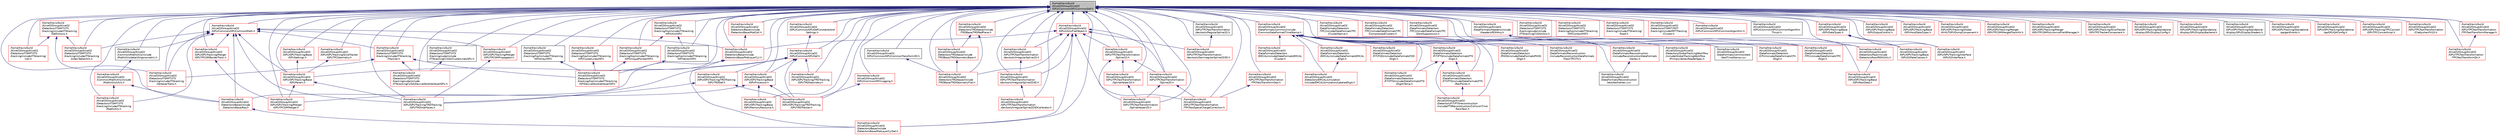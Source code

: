 digraph "/home/travis/build/AliceO2Group/AliceO2/GPU/Common/GPUCommonDef.h"
{
 // INTERACTIVE_SVG=YES
  bgcolor="transparent";
  edge [fontname="Helvetica",fontsize="10",labelfontname="Helvetica",labelfontsize="10"];
  node [fontname="Helvetica",fontsize="10",shape=record];
  Node3 [label="/home/travis/build\l/AliceO2Group/AliceO2\l/GPU/Common/GPUCommonDef.h",height=0.2,width=0.4,color="black", fillcolor="grey75", style="filled", fontcolor="black"];
  Node3 -> Node4 [dir="back",color="midnightblue",fontsize="10",style="solid",fontname="Helvetica"];
  Node4 [label="/home/travis/build\l/AliceO2Group/AliceO2\l/Common/MathUtils/include\l/MathUtils/detail/trigonometric.h",height=0.2,width=0.4,color="black",URL="$dd/d7d/trigonometric_8h.html"];
  Node4 -> Node5 [dir="back",color="midnightblue",fontsize="10",style="solid",fontname="Helvetica"];
  Node5 [label="/home/travis/build\l/AliceO2Group/AliceO2\l/Common/MathUtils/include\l/MathUtils/Utils.h",height=0.2,width=0.4,color="red",URL="$d9/d52/Common_2MathUtils_2include_2MathUtils_2Utils_8h.html"];
  Node5 -> Node478 [dir="back",color="midnightblue",fontsize="10",style="solid",fontname="Helvetica"];
  Node478 [label="/home/travis/build\l/AliceO2Group/AliceO2\l/Detectors/Base/include\l/DetectorsBase/Ray.h",height=0.2,width=0.4,color="red",URL="$d4/d1b/Ray_8h.html"];
  Node478 -> Node479 [dir="back",color="midnightblue",fontsize="10",style="solid",fontname="Helvetica"];
  Node479 [label="/home/travis/build\l/AliceO2Group/AliceO2\l/Detectors/Base/include\l/DetectorsBase/MatLayerCylSet.h",height=0.2,width=0.4,color="red",URL="$d9/da9/MatLayerCylSet_8h.html",tooltip="Declarations for the wrapper for the set of cylindrical material layers. "];
  Node5 -> Node482 [dir="back",color="midnightblue",fontsize="10",style="solid",fontname="Helvetica"];
  Node482 [label="/home/travis/build\l/AliceO2Group/AliceO2\l/Detectors/ITSMFT/ITS\l/tracking/include/ITStracking\l/MathUtils.h",height=0.2,width=0.4,color="red",URL="$dc/d3e/MathUtils_8h.html"];
  Node3 -> Node605 [dir="back",color="midnightblue",fontsize="10",style="solid",fontname="Helvetica"];
  Node605 [label="/home/travis/build\l/AliceO2Group/AliceO2\l/DataFormats/common/include\l/CommonDataFormat/TimeStamp.h",height=0.2,width=0.4,color="red",URL="$df/d5d/common_2include_2CommonDataFormat_2TimeStamp_8h.html"];
  Node605 -> Node606 [dir="back",color="midnightblue",fontsize="10",style="solid",fontname="Helvetica"];
  Node606 [label="/home/travis/build\l/AliceO2Group/AliceO2\l/DataFormats/common/test\l/testTimeStamp.cxx",height=0.2,width=0.4,color="black",URL="$db/d8c/common_2test_2testTimeStamp_8cxx.html"];
  Node605 -> Node607 [dir="back",color="midnightblue",fontsize="10",style="solid",fontname="Helvetica"];
  Node607 [label="/home/travis/build\l/AliceO2Group/AliceO2\l/DataFormats/Detectors\l/CPV/include/DataFormatsCPV\l/Digit.h",height=0.2,width=0.4,color="red",URL="$de/dfb/DataFormats_2Detectors_2CPV_2include_2DataFormatsCPV_2Digit_8h.html"];
  Node605 -> Node622 [dir="back",color="midnightblue",fontsize="10",style="solid",fontname="Helvetica"];
  Node622 [label="/home/travis/build\l/AliceO2Group/AliceO2\l/DataFormats/Detectors\l/EMCAL/include/DataFormatsEMCAL\l/Cluster.h",height=0.2,width=0.4,color="red",URL="$dc/d27/DataFormats_2Detectors_2EMCAL_2include_2DataFormatsEMCAL_2Cluster_8h.html"];
  Node605 -> Node637 [dir="back",color="midnightblue",fontsize="10",style="solid",fontname="Helvetica"];
  Node637 [label="/home/travis/build\l/AliceO2Group/AliceO2\l/DataFormats/Detectors\l/EMCAL/include/DataFormatsEMCAL\l/Digit.h",height=0.2,width=0.4,color="red",URL="$d3/d6e/DataFormats_2Detectors_2EMCAL_2include_2DataFormatsEMCAL_2Digit_8h.html"];
  Node637 -> Node645 [dir="back",color="midnightblue",fontsize="10",style="solid",fontname="Helvetica"];
  Node645 [label="/home/travis/build\l/AliceO2Group/AliceO2\l/Detectors/EMCAL/simulation\l/include/EMCALSimulation/LabeledDigit.h",height=0.2,width=0.4,color="red",URL="$d2/d41/LabeledDigit_8h.html"];
  Node605 -> Node653 [dir="back",color="midnightblue",fontsize="10",style="solid",fontname="Helvetica"];
  Node653 [label="/home/travis/build\l/AliceO2Group/AliceO2\l/DataFormats/Detectors\l/FIT/FDD/include/DataFormatsFDD\l/Digit.h",height=0.2,width=0.4,color="red",URL="$d9/dc4/DataFormats_2Detectors_2FIT_2FDD_2include_2DataFormatsFDD_2Digit_8h.html"];
  Node605 -> Node664 [dir="back",color="midnightblue",fontsize="10",style="solid",fontname="Helvetica"];
  Node664 [label="/home/travis/build\l/AliceO2Group/AliceO2\l/DataFormats/Detectors\l/FIT/FT0/include/DataFormatsFT0\l/Digit.h",height=0.2,width=0.4,color="red",URL="$d0/d0a/DataFormats_2Detectors_2FIT_2FT0_2include_2DataFormatsFT0_2Digit_8h.html"];
  Node664 -> Node665 [dir="back",color="midnightblue",fontsize="10",style="solid",fontname="Helvetica"];
  Node665 [label="/home/travis/build\l/AliceO2Group/AliceO2\l/DataFormats/Detectors\l/FIT/FT0/include/DataFormatsFT0\l/DigitsTemp.h",height=0.2,width=0.4,color="red",URL="$d5/d65/DigitsTemp_8h.html"];
  Node664 -> Node685 [dir="back",color="midnightblue",fontsize="10",style="solid",fontname="Helvetica"];
  Node685 [label="/home/travis/build\l/AliceO2Group/AliceO2\l/DataFormats/Detectors\l/FIT/FT0/include/DataFormatsFT0\l/RecPoints.h",height=0.2,width=0.4,color="red",URL="$d4/d57/RecPoints_8h.html",tooltip="Definition of the FIT RecPoints class. "];
  Node685 -> Node687 [dir="back",color="midnightblue",fontsize="10",style="solid",fontname="Helvetica"];
  Node687 [label="/home/travis/build\l/AliceO2Group/AliceO2\l/Detectors/FIT/FT0/reconstruction\l/include/FT0Reconstruction/CollisionTime\lRecoTask.h",height=0.2,width=0.4,color="red",URL="$d1/d6c/CollisionTimeRecoTask_8h.html",tooltip="Definition of the FDD reconstruction. "];
  Node664 -> Node687 [dir="back",color="midnightblue",fontsize="10",style="solid",fontname="Helvetica"];
  Node605 -> Node665 [dir="back",color="midnightblue",fontsize="10",style="solid",fontname="Helvetica"];
  Node605 -> Node685 [dir="back",color="midnightblue",fontsize="10",style="solid",fontname="Helvetica"];
  Node605 -> Node701 [dir="back",color="midnightblue",fontsize="10",style="solid",fontname="Helvetica"];
  Node701 [label="/home/travis/build\l/AliceO2Group/AliceO2\l/DataFormats/Detectors\l/PHOS/include/DataFormatsPHOS\l/Digit.h",height=0.2,width=0.4,color="red",URL="$d3/d98/DataFormats_2Detectors_2PHOS_2include_2DataFormatsPHOS_2Digit_8h.html"];
  Node605 -> Node717 [dir="back",color="midnightblue",fontsize="10",style="solid",fontname="Helvetica"];
  Node717 [label="/home/travis/build\l/AliceO2Group/AliceO2\l/DataFormats/Detectors\l/TPC/include/DataFormatsTPC\l/Digit.h",height=0.2,width=0.4,color="red",URL="$d3/d7d/DataFormats_2Detectors_2TPC_2include_2DataFormatsTPC_2Digit_8h.html"];
  Node605 -> Node142 [dir="back",color="midnightblue",fontsize="10",style="solid",fontname="Helvetica"];
  Node142 [label="/home/travis/build\l/AliceO2Group/AliceO2\l/DataFormats/Reconstruction\l/include/ReconstructionDataFormats\l/TrackTPCITS.h",height=0.2,width=0.4,color="red",URL="$d5/d1e/TrackTPCITS_8h.html",tooltip="Result of refitting TPC-ITS matched track. "];
  Node605 -> Node756 [dir="back",color="midnightblue",fontsize="10",style="solid",fontname="Helvetica"];
  Node756 [label="/home/travis/build\l/AliceO2Group/AliceO2\l/DataFormats/Reconstruction\l/include/ReconstructionDataFormats\l/Vertex.h",height=0.2,width=0.4,color="red",URL="$d3/d6f/DataFormats_2Reconstruction_2include_2ReconstructionDataFormats_2Vertex_8h.html"];
  Node756 -> Node763 [dir="back",color="midnightblue",fontsize="10",style="solid",fontname="Helvetica"];
  Node763 [label="/home/travis/build\l/AliceO2Group/AliceO2\l/DataFormats/Reconstruction\l/test/testVertex.cxx",height=0.2,width=0.4,color="black",URL="$db/d23/testVertex_8cxx.html"];
  Node605 -> Node763 [dir="back",color="midnightblue",fontsize="10",style="solid",fontname="Helvetica"];
  Node605 -> Node645 [dir="back",color="midnightblue",fontsize="10",style="solid",fontname="Helvetica"];
  Node605 -> Node687 [dir="back",color="midnightblue",fontsize="10",style="solid",fontname="Helvetica"];
  Node605 -> Node759 [dir="back",color="midnightblue",fontsize="10",style="solid",fontname="Helvetica"];
  Node759 [label="/home/travis/build\l/AliceO2Group/AliceO2\l/Detectors/GlobalTrackingWorkflow\l/include/GlobalTrackingWorkflow\l/PrimaryVertexReaderSpec.h",height=0.2,width=0.4,color="red",URL="$d3/d93/PrimaryVertexReaderSpec_8h.html"];
  Node3 -> Node774 [dir="back",color="midnightblue",fontsize="10",style="solid",fontname="Helvetica"];
  Node774 [label="/home/travis/build\l/AliceO2Group/AliceO2\l/DataFormats/Detectors\l/TPC/include/DataFormatsTPC\l/ClusterNative.h",height=0.2,width=0.4,color="red",URL="$de/dcd/ClusterNative_8h.html",tooltip="Class of a TPC cluster in TPC-native coordinates (row, time) "];
  Node3 -> Node785 [dir="back",color="midnightblue",fontsize="10",style="solid",fontname="Helvetica"];
  Node785 [label="/home/travis/build\l/AliceO2Group/AliceO2\l/DataFormats/Detectors\l/TPC/include/DataFormatsTPC\l/CompressedClusters.h",height=0.2,width=0.4,color="red",URL="$d2/d7d/CompressedClusters_8h.html",tooltip="Container to store compressed TPC cluster data. "];
  Node3 -> Node717 [dir="back",color="midnightblue",fontsize="10",style="solid",fontname="Helvetica"];
  Node3 -> Node790 [dir="back",color="midnightblue",fontsize="10",style="solid",fontname="Helvetica"];
  Node790 [label="/home/travis/build\l/AliceO2Group/AliceO2\l/DataFormats/Detectors\l/TPC/include/DataFormatsTPC\l/ZeroSuppression.h",height=0.2,width=0.4,color="red",URL="$dd/d04/ZeroSuppression_8h.html",tooltip="Definitions of TPC Zero Suppression Data Headers. "];
  Node3 -> Node800 [dir="back",color="midnightblue",fontsize="10",style="solid",fontname="Helvetica"];
  Node800 [label="/home/travis/build\l/AliceO2Group/AliceO2\l/DataFormats/Headers/include\l/Headers/RDHAny.h",height=0.2,width=0.4,color="red",URL="$d6/d89/RDHAny_8h.html"];
  Node800 -> Node814 [dir="back",color="midnightblue",fontsize="10",style="solid",fontname="Helvetica"];
  Node814 [label="/home/travis/build\l/AliceO2Group/AliceO2\l/Detectors/Raw/include\l/DetectorsRaw/RDHUtils.h",height=0.2,width=0.4,color="red",URL="$d6/dec/Raw_2include_2DetectorsRaw_2RDHUtils_8h.html"];
  Node814 -> Node910 [dir="back",color="midnightblue",fontsize="10",style="solid",fontname="Helvetica"];
  Node910 [label="/home/travis/build\l/AliceO2Group/AliceO2\l/GPU/GPUTracking/Base\l/GPURawData.h",height=0.2,width=0.4,color="red",URL="$d4/dbe/GPURawData_8h.html"];
  Node3 -> Node911 [dir="back",color="midnightblue",fontsize="10",style="solid",fontname="Helvetica"];
  Node911 [label="/home/travis/build\l/AliceO2Group/AliceO2\l/Detectors/Base/include\l/DetectorsBase/MatCell.h",height=0.2,width=0.4,color="red",URL="$db/dba/MatCell_8h.html",tooltip="Declarations for material properties of the cell (voxel) "];
  Node911 -> Node912 [dir="back",color="midnightblue",fontsize="10",style="solid",fontname="Helvetica"];
  Node912 [label="/home/travis/build\l/AliceO2Group/AliceO2\l/Detectors/Base/include\l/DetectorsBase/MatLayerCyl.h",height=0.2,width=0.4,color="red",URL="$da/df3/MatLayerCyl_8h.html",tooltip="Declarations for single cylindrical material layer class. "];
  Node912 -> Node479 [dir="back",color="midnightblue",fontsize="10",style="solid",fontname="Helvetica"];
  Node912 -> Node478 [dir="back",color="midnightblue",fontsize="10",style="solid",fontname="Helvetica"];
  Node3 -> Node912 [dir="back",color="midnightblue",fontsize="10",style="solid",fontname="Helvetica"];
  Node3 -> Node479 [dir="back",color="midnightblue",fontsize="10",style="solid",fontname="Helvetica"];
  Node3 -> Node478 [dir="back",color="midnightblue",fontsize="10",style="solid",fontname="Helvetica"];
  Node3 -> Node493 [dir="back",color="midnightblue",fontsize="10",style="solid",fontname="Helvetica"];
  Node493 [label="/home/travis/build\l/AliceO2Group/AliceO2\l/Detectors/ITSMFT/ITS\l/tracking/cuda/include\l/ITStrackingCUDA/ClusterLinesGPU.h",height=0.2,width=0.4,color="black",URL="$d1/d4c/ClusterLinesGPU_8h.html",tooltip="GPU-compliant version of ClusterLines, for the moment separated, might create a common traits for Clu..."];
  Node493 -> Node487 [dir="back",color="midnightblue",fontsize="10",style="solid",fontname="Helvetica"];
  Node487 [label="/home/travis/build\l/AliceO2Group/AliceO2\l/Detectors/ITSMFT/ITS\l/tracking/cuda/include\l/ITStrackingCUDA/DeviceStoreVertexerGPU.h",height=0.2,width=0.4,color="red",URL="$dc/d8a/DeviceStoreVertexerGPU_8h.html"];
  Node3 -> Node487 [dir="back",color="midnightblue",fontsize="10",style="solid",fontname="Helvetica"];
  Node3 -> Node913 [dir="back",color="midnightblue",fontsize="10",style="solid",fontname="Helvetica"];
  Node913 [label="/home/travis/build\l/AliceO2Group/AliceO2\l/Detectors/ITSMFT/ITS\l/tracking/cuda/include\l/ITStrackingCUDA/Utils.h",height=0.2,width=0.4,color="red",URL="$d8/def/Detectors_2ITSMFT_2ITS_2tracking_2cuda_2include_2ITStrackingCUDA_2Utils_8h.html"];
  Node3 -> Node916 [dir="back",color="midnightblue",fontsize="10",style="solid",fontname="Helvetica"];
  Node916 [label="/home/travis/build\l/AliceO2Group/AliceO2\l/Detectors/ITSMFT/ITS\l/tracking/hip/include/ITStracking\lHIP/ArrayHIP.h",height=0.2,width=0.4,color="black",URL="$de/d49/ArrayHIP_8h.html"];
  Node916 -> Node489 [dir="back",color="midnightblue",fontsize="10",style="solid",fontname="Helvetica"];
  Node489 [label="/home/travis/build\l/AliceO2Group/AliceO2\l/Detectors/ITSMFT/ITS\l/tracking/hip/include/ITStracking\lHIP/DeviceStoreVertexerHIP.h",height=0.2,width=0.4,color="red",URL="$d4/d1e/DeviceStoreVertexerHIP_8h.html",tooltip="This class serves as memory interface for GPU vertexer. It will access needed data structures from de..."];
  Node3 -> Node494 [dir="back",color="midnightblue",fontsize="10",style="solid",fontname="Helvetica"];
  Node494 [label="/home/travis/build\l/AliceO2Group/AliceO2\l/Detectors/ITSMFT/ITS\l/tracking/hip/include/ITStracking\lHIP/ClusterLinesHIP.h",height=0.2,width=0.4,color="red",URL="$d2/dc8/ClusterLinesHIP_8h.html",tooltip="GPU-compliant version of ClusterLines, for the moment separated, might create a common traits for Clu..."];
  Node494 -> Node489 [dir="back",color="midnightblue",fontsize="10",style="solid",fontname="Helvetica"];
  Node3 -> Node917 [dir="back",color="midnightblue",fontsize="10",style="solid",fontname="Helvetica"];
  Node917 [label="/home/travis/build\l/AliceO2Group/AliceO2\l/Detectors/ITSMFT/ITS\l/tracking/hip/include/ITStracking\lHIP/ContextHIP.h",height=0.2,width=0.4,color="red",URL="$d6/dea/ContextHIP_8h.html"];
  Node3 -> Node489 [dir="back",color="midnightblue",fontsize="10",style="solid",fontname="Helvetica"];
  Node3 -> Node920 [dir="back",color="midnightblue",fontsize="10",style="solid",fontname="Helvetica"];
  Node920 [label="/home/travis/build\l/AliceO2Group/AliceO2\l/Detectors/ITSMFT/ITS\l/tracking/hip/include/ITStracking\lHIP/UniquePointerHIP.h",height=0.2,width=0.4,color="red",URL="$d1/d7c/UniquePointerHIP_8h.html"];
  Node920 -> Node489 [dir="back",color="midnightblue",fontsize="10",style="solid",fontname="Helvetica"];
  Node3 -> Node921 [dir="back",color="midnightblue",fontsize="10",style="solid",fontname="Helvetica"];
  Node921 [label="/home/travis/build\l/AliceO2Group/AliceO2\l/Detectors/ITSMFT/ITS\l/tracking/hip/include/ITStracking\lHIP/UtilsHIP.h",height=0.2,width=0.4,color="red",URL="$d8/d28/UtilsHIP_8h.html"];
  Node921 -> Node920 [dir="back",color="midnightblue",fontsize="10",style="solid",fontname="Helvetica"];
  Node921 -> Node922 [dir="back",color="midnightblue",fontsize="10",style="solid",fontname="Helvetica"];
  Node922 [label="/home/travis/build\l/AliceO2Group/AliceO2\l/Detectors/ITSMFT/ITS\l/tracking/hip/include/ITStracking\lHIP/VectorHIP.h",height=0.2,width=0.4,color="black",URL="$dd/dda/VectorHIP_8h.html"];
  Node922 -> Node489 [dir="back",color="midnightblue",fontsize="10",style="solid",fontname="Helvetica"];
  Node3 -> Node922 [dir="back",color="midnightblue",fontsize="10",style="solid",fontname="Helvetica"];
  Node3 -> Node923 [dir="back",color="midnightblue",fontsize="10",style="solid",fontname="Helvetica"];
  Node923 [label="/home/travis/build\l/AliceO2Group/AliceO2\l/Detectors/ITSMFT/ITS\l/tracking/include/ITStracking/\lCell.h",height=0.2,width=0.4,color="red",URL="$d3/d78/Detectors_2ITSMFT_2ITS_2tracking_2include_2ITStracking_2Cell_8h.html"];
  Node3 -> Node924 [dir="back",color="midnightblue",fontsize="10",style="solid",fontname="Helvetica"];
  Node924 [label="/home/travis/build\l/AliceO2Group/AliceO2\l/Detectors/ITSMFT/ITS\l/tracking/include/ITStracking\l/Definitions.h",height=0.2,width=0.4,color="red",URL="$df/d3d/Definitions_8h.html"];
  Node924 -> Node923 [dir="back",color="midnightblue",fontsize="10",style="solid",fontname="Helvetica"];
  Node924 -> Node932 [dir="back",color="midnightblue",fontsize="10",style="solid",fontname="Helvetica"];
  Node932 [label="/home/travis/build\l/AliceO2Group/AliceO2\l/Detectors/ITSMFT/ITS\l/tracking/include/ITStracking\l/IndexTableUtils.h",height=0.2,width=0.4,color="red",URL="$dc/ddf/ITS_2tracking_2include_2ITStracking_2IndexTableUtils_8h.html"];
  Node924 -> Node498 [dir="back",color="midnightblue",fontsize="10",style="solid",fontname="Helvetica"];
  Node498 [label="/home/travis/build\l/AliceO2Group/AliceO2\l/Detectors/ITSMFT/ITS\l/tracking/include/ITStracking\l/VertexerTraits.h",height=0.2,width=0.4,color="red",URL="$d2/dd6/VertexerTraits_8h.html",tooltip="Class to compute the primary vertex in ITS from tracklets. "];
  Node3 -> Node932 [dir="back",color="midnightblue",fontsize="10",style="solid",fontname="Helvetica"];
  Node3 -> Node482 [dir="back",color="midnightblue",fontsize="10",style="solid",fontname="Helvetica"];
  Node3 -> Node934 [dir="back",color="midnightblue",fontsize="10",style="solid",fontname="Helvetica"];
  Node934 [label="/home/travis/build\l/AliceO2Group/AliceO2\l/Detectors/ITSMFT/ITS\l/tracking/include/ITStracking/\lRoad.h",height=0.2,width=0.4,color="red",URL="$d4/d5a/ITS_2tracking_2include_2ITStracking_2Road_8h.html"];
  Node3 -> Node504 [dir="back",color="midnightblue",fontsize="10",style="solid",fontname="Helvetica"];
  Node504 [label="/home/travis/build\l/AliceO2Group/AliceO2\l/Detectors/ITSMFT/ITS\l/tracking/include/ITStracking\l/Tracklet.h",height=0.2,width=0.4,color="red",URL="$d8/db3/ITSMFT_2ITS_2tracking_2include_2ITStracking_2Tracklet_8h.html"];
  Node504 -> Node487 [dir="back",color="midnightblue",fontsize="10",style="solid",fontname="Helvetica"];
  Node504 -> Node489 [dir="back",color="midnightblue",fontsize="10",style="solid",fontname="Helvetica"];
  Node504 -> Node498 [dir="back",color="midnightblue",fontsize="10",style="solid",fontname="Helvetica"];
  Node3 -> Node498 [dir="back",color="midnightblue",fontsize="10",style="solid",fontname="Helvetica"];
  Node3 -> Node197 [dir="back",color="midnightblue",fontsize="10",style="solid",fontname="Helvetica"];
  Node197 [label="/home/travis/build\l/AliceO2Group/AliceO2\l/Detectors/ITSMFT/MFT\l/tracking/include/MFTTracking\l/Cluster.h",height=0.2,width=0.4,color="red",URL="$d5/df9/Detectors_2ITSMFT_2MFT_2tracking_2include_2MFTTracking_2Cluster_8h.html"];
  Node3 -> Node814 [dir="back",color="midnightblue",fontsize="10",style="solid",fontname="Helvetica"];
  Node3 -> Node937 [dir="back",color="midnightblue",fontsize="10",style="solid",fontname="Helvetica"];
  Node937 [label="/home/travis/build\l/AliceO2Group/AliceO2\l/Detectors/TRD/base/include\l/TRDBase/TRDGeometryBase.h",height=0.2,width=0.4,color="red",URL="$d8/dad/TRDGeometryBase_8h.html"];
  Node937 -> Node938 [dir="back",color="midnightblue",fontsize="10",style="solid",fontname="Helvetica"];
  Node938 [label="/home/travis/build\l/AliceO2Group/AliceO2\l/Detectors/TRD/base/include\l/TRDBase/TRDGeometryFlat.h",height=0.2,width=0.4,color="red",URL="$d3/d35/TRDGeometryFlat_8h.html"];
  Node3 -> Node938 [dir="back",color="midnightblue",fontsize="10",style="solid",fontname="Helvetica"];
  Node3 -> Node940 [dir="back",color="midnightblue",fontsize="10",style="solid",fontname="Helvetica"];
  Node940 [label="/home/travis/build\l/AliceO2Group/AliceO2\l/Detectors/TRD/base/include\l/TRDBase/TRDPadPlane.h",height=0.2,width=0.4,color="red",URL="$de/df3/TRDPadPlane_8h.html"];
  Node940 -> Node937 [dir="back",color="midnightblue",fontsize="10",style="solid",fontname="Helvetica"];
  Node940 -> Node938 [dir="back",color="midnightblue",fontsize="10",style="solid",fontname="Helvetica"];
  Node3 -> Node942 [dir="back",color="midnightblue",fontsize="10",style="solid",fontname="Helvetica"];
  Node942 [label="/home/travis/build\l/AliceO2Group/AliceO2\l/GPU/Common/GPUCommonAlgorithm.h",height=0.2,width=0.4,color="red",URL="$dd/d0b/GPUCommonAlgorithm_8h.html"];
  Node3 -> Node952 [dir="back",color="midnightblue",fontsize="10",style="solid",fontname="Helvetica"];
  Node952 [label="/home/travis/build\l/AliceO2Group/AliceO2\l/GPU/Common/GPUCommonAlgorithm\lThrust.h",height=0.2,width=0.4,color="black",URL="$d0/d79/GPUCommonAlgorithmThrust_8h.html"];
  Node3 -> Node953 [dir="back",color="midnightblue",fontsize="10",style="solid",fontname="Helvetica"];
  Node953 [label="/home/travis/build\l/AliceO2Group/AliceO2\l/GPU/Common/GPUCommonMath.h",height=0.2,width=0.4,color="red",URL="$d6/da2/GPUCommonMath_8h.html"];
  Node953 -> Node4 [dir="back",color="midnightblue",fontsize="10",style="solid",fontname="Helvetica"];
  Node953 -> Node912 [dir="back",color="midnightblue",fontsize="10",style="solid",fontname="Helvetica"];
  Node953 -> Node478 [dir="back",color="midnightblue",fontsize="10",style="solid",fontname="Helvetica"];
  Node953 -> Node932 [dir="back",color="midnightblue",fontsize="10",style="solid",fontname="Helvetica"];
  Node953 -> Node482 [dir="back",color="midnightblue",fontsize="10",style="solid",fontname="Helvetica"];
  Node953 -> Node504 [dir="back",color="midnightblue",fontsize="10",style="solid",fontname="Helvetica"];
  Node953 -> Node498 [dir="back",color="midnightblue",fontsize="10",style="solid",fontname="Helvetica"];
  Node953 -> Node954 [dir="back",color="midnightblue",fontsize="10",style="solid",fontname="Helvetica"];
  Node954 [label="/home/travis/build\l/AliceO2Group/AliceO2\l/GPU/GPUTracking/Base\l/GPUParam.h",height=0.2,width=0.4,color="red",URL="$df/d13/GPUParam_8h.html"];
  Node954 -> Node1041 [dir="back",color="midnightblue",fontsize="10",style="solid",fontname="Helvetica"];
  Node1041 [label="/home/travis/build\l/AliceO2Group/AliceO2\l/GPU/GPUTracking/Merger\l/GPUTPCGMMerger.h",height=0.2,width=0.4,color="red",URL="$d4/dcf/GPUTPCGMMerger_8h.html"];
  Node954 -> Node1045 [dir="back",color="midnightblue",fontsize="10",style="solid",fontname="Helvetica"];
  Node1045 [label="/home/travis/build\l/AliceO2Group/AliceO2\l/GPU/GPUTracking/TRDTracking\l/GPUTRDInterfaces.h",height=0.2,width=0.4,color="red",URL="$df/d77/GPUTRDInterfaces_8h.html"];
  Node953 -> Node1050 [dir="back",color="midnightblue",fontsize="10",style="solid",fontname="Helvetica"];
  Node1050 [label="/home/travis/build\l/AliceO2Group/AliceO2\l/GPU/GPUTracking/Merger\l/GPUTPCGMBorderTrack.h",height=0.2,width=0.4,color="red",URL="$d8/dd4/GPUTPCGMBorderTrack_8h.html"];
  Node1050 -> Node1041 [dir="back",color="midnightblue",fontsize="10",style="solid",fontname="Helvetica"];
  Node953 -> Node1059 [dir="back",color="midnightblue",fontsize="10",style="solid",fontname="Helvetica"];
  Node1059 [label="/home/travis/build\l/AliceO2Group/AliceO2\l/GPU/GPUTracking/Merger\l/GPUTPCGMPropagator.h",height=0.2,width=0.4,color="red",URL="$d0/dd8/GPUTPCGMPropagator_8h.html"];
  Node1059 -> Node1045 [dir="back",color="midnightblue",fontsize="10",style="solid",fontname="Helvetica"];
  Node953 -> Node1045 [dir="back",color="midnightblue",fontsize="10",style="solid",fontname="Helvetica"];
  Node3 -> Node1084 [dir="back",color="midnightblue",fontsize="10",style="solid",fontname="Helvetica"];
  Node1084 [label="/home/travis/build\l/AliceO2Group/AliceO2\l/GPU/Common/GPUCommonTransform3D.h",height=0.2,width=0.4,color="black",URL="$d0/d53/GPUCommonTransform3D_8h.html"];
  Node1084 -> Node938 [dir="back",color="midnightblue",fontsize="10",style="solid",fontname="Helvetica"];
  Node3 -> Node1085 [dir="back",color="midnightblue",fontsize="10",style="solid",fontname="Helvetica"];
  Node1085 [label="/home/travis/build\l/AliceO2Group/AliceO2\l/GPU/Common/GPUDef.h",height=0.2,width=0.4,color="red",URL="$d2/d6d/GPUDef_8h.html"];
  Node1085 -> Node954 [dir="back",color="midnightblue",fontsize="10",style="solid",fontname="Helvetica"];
  Node1085 -> Node1087 [dir="back",color="midnightblue",fontsize="10",style="solid",fontname="Helvetica"];
  Node1087 [label="/home/travis/build\l/AliceO2Group/AliceO2\l/GPU/GPUTracking/Base\l/GPUProcessor.h",height=0.2,width=0.4,color="red",URL="$d6/d57/GPUProcessor_8h.html"];
  Node1087 -> Node1088 [dir="back",color="midnightblue",fontsize="10",style="solid",fontname="Helvetica"];
  Node1088 [label="/home/travis/build\l/AliceO2Group/AliceO2\l/GPU/GPUTracking/Base\l/GPUMemoryResource.h",height=0.2,width=0.4,color="red",URL="$d5/da6/GPUMemoryResource_8h.html"];
  Node1087 -> Node1041 [dir="back",color="midnightblue",fontsize="10",style="solid",fontname="Helvetica"];
  Node1087 -> Node1048 [dir="back",color="midnightblue",fontsize="10",style="solid",fontname="Helvetica"];
  Node1048 [label="/home/travis/build\l/AliceO2Group/AliceO2\l/GPU/GPUTracking/TRDTracking\l/GPUTRDTracker.h",height=0.2,width=0.4,color="red",URL="$dd/d44/GPUTRDTracker_8h.html",tooltip="Online TRD tracker based on extrapolated TPC tracks. "];
  Node1085 -> Node1130 [dir="back",color="midnightblue",fontsize="10",style="solid",fontname="Helvetica"];
  Node1130 [label="/home/travis/build\l/AliceO2Group/AliceO2\l/GPU/GPUTracking/TRDTracking\l/GPUTRDGeometry.h",height=0.2,width=0.4,color="red",URL="$d6/d05/GPUTRDGeometry_8h.html"];
  Node1085 -> Node1045 [dir="back",color="midnightblue",fontsize="10",style="solid",fontname="Helvetica"];
  Node1085 -> Node1048 [dir="back",color="midnightblue",fontsize="10",style="solid",fontname="Helvetica"];
  Node3 -> Node1134 [dir="back",color="midnightblue",fontsize="10",style="solid",fontname="Helvetica"];
  Node1134 [label="/home/travis/build\l/AliceO2Group/AliceO2\l/GPU/Common/GPUDefConstantsAnd\lSettings.h",height=0.2,width=0.4,color="red",URL="$d2/d37/GPUDefConstantsAndSettings_8h.html"];
  Node1134 -> Node1085 [dir="back",color="midnightblue",fontsize="10",style="solid",fontname="Helvetica"];
  Node3 -> Node1152 [dir="back",color="midnightblue",fontsize="10",style="solid",fontname="Helvetica"];
  Node1152 [label="/home/travis/build\l/AliceO2Group/AliceO2\l/GPU/Common/GPULogging.h",height=0.2,width=0.4,color="red",URL="$df/ddc/GPULogging_8h.html"];
  Node1152 -> Node1048 [dir="back",color="midnightblue",fontsize="10",style="solid",fontname="Helvetica"];
  Node3 -> Node954 [dir="back",color="midnightblue",fontsize="10",style="solid",fontname="Helvetica"];
  Node3 -> Node1140 [dir="back",color="midnightblue",fontsize="10",style="solid",fontname="Helvetica"];
  Node1140 [label="/home/travis/build\l/AliceO2Group/AliceO2\l/GPU/GPUTracking/Base\l/GPUSettings.h",height=0.2,width=0.4,color="red",URL="$dd/dc6/GPUSettings_8h.html"];
  Node1140 -> Node954 [dir="back",color="midnightblue",fontsize="10",style="solid",fontname="Helvetica"];
  Node3 -> Node1162 [dir="back",color="midnightblue",fontsize="10",style="solid",fontname="Helvetica"];
  Node1162 [label="/home/travis/build\l/AliceO2Group/AliceO2\l/GPU/GPUTracking/Base\l/GPUDataTypes.h",height=0.2,width=0.4,color="red",URL="$d4/dc5/GPUDataTypes_8h.html"];
  Node1162 -> Node1163 [dir="back",color="midnightblue",fontsize="10",style="solid",fontname="Helvetica"];
  Node1163 [label="/home/travis/build\l/AliceO2Group/AliceO2\l/GPU/GPUTracking/Base\l/GPUO2FakeClasses.h",height=0.2,width=0.4,color="red",URL="$da/d28/GPUO2FakeClasses_8h.html"];
  Node1162 -> Node1165 [dir="back",color="midnightblue",fontsize="10",style="solid",fontname="Helvetica"];
  Node1165 [label="/home/travis/build\l/AliceO2Group/AliceO2\l/GPU/GPUTracking/Interface\l/GPUO2Interface.h",height=0.2,width=0.4,color="red",URL="$dc/dae/GPUO2Interface_8h.html"];
  Node3 -> Node1163 [dir="back",color="midnightblue",fontsize="10",style="solid",fontname="Helvetica"];
  Node3 -> Node1166 [dir="back",color="midnightblue",fontsize="10",style="solid",fontname="Helvetica"];
  Node1166 [label="/home/travis/build\l/AliceO2Group/AliceO2\l/GPU/GPUTracking/Base\l/GPUOutputControl.h",height=0.2,width=0.4,color="red",URL="$d5/d5b/GPUOutputControl_8h.html"];
  Node3 -> Node1088 [dir="back",color="midnightblue",fontsize="10",style="solid",fontname="Helvetica"];
  Node3 -> Node1087 [dir="back",color="midnightblue",fontsize="10",style="solid",fontname="Helvetica"];
  Node3 -> Node1167 [dir="back",color="midnightblue",fontsize="10",style="solid",fontname="Helvetica"];
  Node1167 [label="/home/travis/build\l/AliceO2Group/AliceO2\l/GPU/GPUTracking/Base\l/GPUHostDataTypes.h",height=0.2,width=0.4,color="red",URL="$d6/d20/GPUHostDataTypes_8h.html"];
  Node3 -> Node910 [dir="back",color="midnightblue",fontsize="10",style="solid",fontname="Helvetica"];
  Node3 -> Node1168 [dir="back",color="midnightblue",fontsize="10",style="solid",fontname="Helvetica"];
  Node1168 [label="/home/travis/build\l/AliceO2Group/AliceO2\l/GPU/GPUTracking/Global\l/AliHLTGPUDumpComponent.h",height=0.2,width=0.4,color="red",URL="$d7/d0e/AliHLTGPUDumpComponent_8h.html"];
  Node3 -> Node1165 [dir="back",color="midnightblue",fontsize="10",style="solid",fontname="Helvetica"];
  Node3 -> Node1050 [dir="back",color="midnightblue",fontsize="10",style="solid",fontname="Helvetica"];
  Node3 -> Node1169 [dir="back",color="midnightblue",fontsize="10",style="solid",fontname="Helvetica"];
  Node1169 [label="/home/travis/build\l/AliceO2Group/AliceO2\l/GPU/GPUTracking/Merger\l/GPUTPCGMMergedTrackHit.h",height=0.2,width=0.4,color="red",URL="$d3/dcc/GPUTPCGMMergedTrackHit_8h.html"];
  Node3 -> Node1041 [dir="back",color="midnightblue",fontsize="10",style="solid",fontname="Helvetica"];
  Node3 -> Node1170 [dir="back",color="midnightblue",fontsize="10",style="solid",fontname="Helvetica"];
  Node1170 [label="/home/travis/build\l/AliceO2Group/AliceO2\l/GPU/GPUTracking/Merger\l/GPUTPCGMPolynomialFieldManager.h",height=0.2,width=0.4,color="red",URL="$d2/d7d/GPUTPCGMPolynomialFieldManager_8h.html"];
  Node3 -> Node1059 [dir="back",color="midnightblue",fontsize="10",style="solid",fontname="Helvetica"];
  Node3 -> Node1171 [dir="back",color="midnightblue",fontsize="10",style="solid",fontname="Helvetica"];
  Node1171 [label="/home/travis/build\l/AliceO2Group/AliceO2\l/GPU/GPUTracking/SliceTracker\l/GPUTPCGeometry.h",height=0.2,width=0.4,color="red",URL="$d6/d1b/GPUTPCGeometry_8h.html"];
  Node1171 -> Node954 [dir="back",color="midnightblue",fontsize="10",style="solid",fontname="Helvetica"];
  Node3 -> Node1172 [dir="back",color="midnightblue",fontsize="10",style="solid",fontname="Helvetica"];
  Node1172 [label="/home/travis/build\l/AliceO2Group/AliceO2\l/GPU/GPUTracking/SliceTracker\l/GPUTPCTrackerComponent.h",height=0.2,width=0.4,color="red",URL="$dd/d8f/GPUTPCTrackerComponent_8h.html"];
  Node3 -> Node1142 [dir="back",color="midnightblue",fontsize="10",style="solid",fontname="Helvetica"];
  Node1142 [label="/home/travis/build\l/AliceO2Group/AliceO2\l/GPU/GPUTracking/Standalone\l/display/GPUDisplayConfig.h",height=0.2,width=0.4,color="red",URL="$d4/d50/GPUDisplayConfig_8h.html"];
  Node3 -> Node1173 [dir="back",color="midnightblue",fontsize="10",style="solid",fontname="Helvetica"];
  Node1173 [label="/home/travis/build\l/AliceO2Group/AliceO2\l/GPU/GPUTracking/Standalone\l/display/GPUDisplayBackend.h",height=0.2,width=0.4,color="red",URL="$d7/dba/GPUDisplayBackend_8h.html"];
  Node3 -> Node1180 [dir="back",color="midnightblue",fontsize="10",style="solid",fontname="Helvetica"];
  Node1180 [label="/home/travis/build\l/AliceO2Group/AliceO2\l/GPU/GPUTracking/Standalone\l/display/GPUDisplayShaders.h",height=0.2,width=0.4,color="black",URL="$d5/d7c/GPUDisplayShaders_8h.html"];
  Node3 -> Node1181 [dir="back",color="midnightblue",fontsize="10",style="solid",fontname="Helvetica"];
  Node1181 [label="/home/travis/build\l/AliceO2Group/AliceO2\l/GPU/Utils/FlatObject.h",height=0.2,width=0.4,color="red",URL="$db/dff/FlatObject_8h.html",tooltip="Definition of FlatObject class. "];
  Node1181 -> Node912 [dir="back",color="midnightblue",fontsize="10",style="solid",fontname="Helvetica"];
  Node1181 -> Node479 [dir="back",color="midnightblue",fontsize="10",style="solid",fontname="Helvetica"];
  Node1181 -> Node938 [dir="back",color="midnightblue",fontsize="10",style="solid",fontname="Helvetica"];
  Node1181 -> Node1184 [dir="back",color="midnightblue",fontsize="10",style="solid",fontname="Helvetica"];
  Node1184 [label="/home/travis/build\l/AliceO2Group/AliceO2\l/GPU/TPCFastTransformation\l/devtools/IrregularSpline1D.h",height=0.2,width=0.4,color="red",URL="$d4/de4/IrregularSpline1D_8h.html",tooltip="Definition of IrregularSpline1D class. "];
  Node1184 -> Node1186 [dir="back",color="midnightblue",fontsize="10",style="solid",fontname="Helvetica"];
  Node1186 [label="/home/travis/build\l/AliceO2Group/AliceO2\l/GPU/TPCFastTransformation\l/devtools/IrregularSpline2D3D.h",height=0.2,width=0.4,color="red",URL="$d8/d4b/IrregularSpline2D3D_8h.html",tooltip="Definition of IrregularSpline2D3D class. "];
  Node1186 -> Node1189 [dir="back",color="midnightblue",fontsize="10",style="solid",fontname="Helvetica"];
  Node1189 [label="/home/travis/build\l/AliceO2Group/AliceO2\l/GPU/TPCFastTransformation\l/devtools/IrregularSpline2D3DCalibrator.h",height=0.2,width=0.4,color="red",URL="$d4/dc9/IrregularSpline2D3DCalibrator_8h.html",tooltip="Definition of IrregularSpline2D3DCalibrator class. "];
  Node1181 -> Node1186 [dir="back",color="midnightblue",fontsize="10",style="solid",fontname="Helvetica"];
  Node1181 -> Node1190 [dir="back",color="midnightblue",fontsize="10",style="solid",fontname="Helvetica"];
  Node1190 [label="/home/travis/build\l/AliceO2Group/AliceO2\l/GPU/TPCFastTransformation\l/devtools/SemiregularSpline2D3D.h",height=0.2,width=0.4,color="red",URL="$d3/d05/SemiregularSpline2D3D_8h.html",tooltip="Definition of SemiregularSpline2D3D class. "];
  Node1181 -> Node1192 [dir="back",color="midnightblue",fontsize="10",style="solid",fontname="Helvetica"];
  Node1192 [label="/home/travis/build\l/AliceO2Group/AliceO2\l/GPU/TPCFastTransformation\l/Spline1D.h",height=0.2,width=0.4,color="red",URL="$de/da6/Spline1D_8h.html",tooltip="Definition of Spline1D class. "];
  Node1192 -> Node1193 [dir="back",color="midnightblue",fontsize="10",style="solid",fontname="Helvetica"];
  Node1193 [label="/home/travis/build\l/AliceO2Group/AliceO2\l/GPU/TPCFastTransformation\l/SplineHelper1D.h",height=0.2,width=0.4,color="red",URL="$d2/da7/SplineHelper1D_8h.html",tooltip="Definition of SplineHelper1D class. "];
  Node1193 -> Node1194 [dir="back",color="midnightblue",fontsize="10",style="solid",fontname="Helvetica"];
  Node1194 [label="/home/travis/build\l/AliceO2Group/AliceO2\l/GPU/TPCFastTransformation\l/SplineHelper2D.h",height=0.2,width=0.4,color="red",URL="$d0/d1e/SplineHelper2D_8h.html",tooltip="Definition of SplineHelper2D class. "];
  Node1192 -> Node1198 [dir="back",color="midnightblue",fontsize="10",style="solid",fontname="Helvetica"];
  Node1198 [label="/home/travis/build\l/AliceO2Group/AliceO2\l/GPU/TPCFastTransformation\l/Spline2D.h",height=0.2,width=0.4,color="red",URL="$dd/d27/Spline2D_8h.html",tooltip="Definition of Spline2D class. "];
  Node1198 -> Node1194 [dir="back",color="midnightblue",fontsize="10",style="solid",fontname="Helvetica"];
  Node1198 -> Node1200 [dir="back",color="midnightblue",fontsize="10",style="solid",fontname="Helvetica"];
  Node1200 [label="/home/travis/build\l/AliceO2Group/AliceO2\l/GPU/TPCFastTransformation\l/TPCFastSpaceChargeCorrection.h",height=0.2,width=0.4,color="red",URL="$d8/d93/TPCFastSpaceChargeCorrection_8h.html",tooltip="Definition of TPCFastSpaceChargeCorrection class. "];
  Node1192 -> Node1194 [dir="back",color="midnightblue",fontsize="10",style="solid",fontname="Helvetica"];
  Node1181 -> Node1198 [dir="back",color="midnightblue",fontsize="10",style="solid",fontname="Helvetica"];
  Node1181 -> Node1200 [dir="back",color="midnightblue",fontsize="10",style="solid",fontname="Helvetica"];
  Node3 -> Node1201 [dir="back",color="midnightblue",fontsize="10",style="solid",fontname="Helvetica"];
  Node1201 [label="/home/travis/build\l/AliceO2Group/AliceO2\l/GPU/GPUTracking/Standalone\l/qa/genEvents.h",height=0.2,width=0.4,color="red",URL="$d7/d2d/genEvents_8h.html"];
  Node3 -> Node1149 [dir="back",color="midnightblue",fontsize="10",style="solid",fontname="Helvetica"];
  Node1149 [label="/home/travis/build\l/AliceO2Group/AliceO2\l/GPU/GPUTracking/Standalone\l/qa/GPUQAConfig.h",height=0.2,width=0.4,color="red",URL="$d8/d93/GPUQAConfig_8h.html"];
  Node3 -> Node1026 [dir="back",color="midnightblue",fontsize="10",style="solid",fontname="Helvetica"];
  Node1026 [label="/home/travis/build\l/AliceO2Group/AliceO2\l/GPU/GPUTracking/TPCConvert\l/GPUTPCConvertImpl.h",height=0.2,width=0.4,color="red",URL="$d1/d2e/GPUTPCConvertImpl_8h.html"];
  Node3 -> Node1202 [dir="back",color="midnightblue",fontsize="10",style="solid",fontname="Helvetica"];
  Node1202 [label="/home/travis/build\l/AliceO2Group/AliceO2\l/GPU/TPCFastTransformation\l/ChebyshevFit1D.h",height=0.2,width=0.4,color="red",URL="$d0/d70/ChebyshevFit1D_8h.html",tooltip="Definition of ChebyshevFit1D class. "];
  Node3 -> Node1184 [dir="back",color="midnightblue",fontsize="10",style="solid",fontname="Helvetica"];
  Node3 -> Node1186 [dir="back",color="midnightblue",fontsize="10",style="solid",fontname="Helvetica"];
  Node3 -> Node1189 [dir="back",color="midnightblue",fontsize="10",style="solid",fontname="Helvetica"];
  Node3 -> Node1204 [dir="back",color="midnightblue",fontsize="10",style="solid",fontname="Helvetica"];
  Node1204 [label="/home/travis/build\l/AliceO2Group/AliceO2\l/GPU/TPCFastTransformation\l/devtools/RegularSpline1D.h",height=0.2,width=0.4,color="black",URL="$d2/d57/RegularSpline1D_8h.html",tooltip="Definition of IrregularSpline1D class. "];
  Node1204 -> Node1190 [dir="back",color="midnightblue",fontsize="10",style="solid",fontname="Helvetica"];
  Node3 -> Node1190 [dir="back",color="midnightblue",fontsize="10",style="solid",fontname="Helvetica"];
  Node3 -> Node1192 [dir="back",color="midnightblue",fontsize="10",style="solid",fontname="Helvetica"];
  Node3 -> Node1193 [dir="back",color="midnightblue",fontsize="10",style="solid",fontname="Helvetica"];
  Node3 -> Node1198 [dir="back",color="midnightblue",fontsize="10",style="solid",fontname="Helvetica"];
  Node3 -> Node1194 [dir="back",color="midnightblue",fontsize="10",style="solid",fontname="Helvetica"];
  Node3 -> Node1205 [dir="back",color="midnightblue",fontsize="10",style="solid",fontname="Helvetica"];
  Node1205 [label="/home/travis/build\l/AliceO2Group/AliceO2\l/GPU/TPCFastTransformation\l/TPCFastTransformGeo.h",height=0.2,width=0.4,color="red",URL="$d5/dde/TPCFastTransformGeo_8h.html",tooltip="Definition of TPCFastTransformGeo class. "];
  Node1205 -> Node1200 [dir="back",color="midnightblue",fontsize="10",style="solid",fontname="Helvetica"];
  Node3 -> Node1200 [dir="back",color="midnightblue",fontsize="10",style="solid",fontname="Helvetica"];
  Node3 -> Node1206 [dir="back",color="midnightblue",fontsize="10",style="solid",fontname="Helvetica"];
  Node1206 [label="/home/travis/build\l/AliceO2Group/AliceO2\l/GPU/TPCFastTransformation\l/TPCFastTransformManager.h",height=0.2,width=0.4,color="red",URL="$d5/d2a/TPCFastTransformManager_8h.html",tooltip="Definition of TPCFastTransformManager class. "];
  Node1206 -> Node1207 [dir="back",color="midnightblue",fontsize="10",style="solid",fontname="Helvetica"];
  Node1207 [label="/home/travis/build\l/AliceO2Group/AliceO2\l/GPU/TPCFastTransformation\l/TPCFastTransformQA.h",height=0.2,width=0.4,color="red",URL="$d0/db6/TPCFastTransformQA_8h.html"];
  Node3 -> Node1207 [dir="back",color="midnightblue",fontsize="10",style="solid",fontname="Helvetica"];
  Node3 -> Node1208 [dir="back",color="midnightblue",fontsize="10",style="solid",fontname="Helvetica"];
  Node1208 [label="/home/travis/build\l/AliceO2Group/AliceO2\l/GPU/GPUTracking/TRDTracking\l/GPUTRDDef.h",height=0.2,width=0.4,color="red",URL="$d7/d4f/GPUTRDDef_8h.html"];
  Node1208 -> Node1045 [dir="back",color="midnightblue",fontsize="10",style="solid",fontname="Helvetica"];
  Node1208 -> Node1048 [dir="back",color="midnightblue",fontsize="10",style="solid",fontname="Helvetica"];
  Node3 -> Node1130 [dir="back",color="midnightblue",fontsize="10",style="solid",fontname="Helvetica"];
  Node3 -> Node1045 [dir="back",color="midnightblue",fontsize="10",style="solid",fontname="Helvetica"];
  Node3 -> Node1048 [dir="back",color="midnightblue",fontsize="10",style="solid",fontname="Helvetica"];
}
